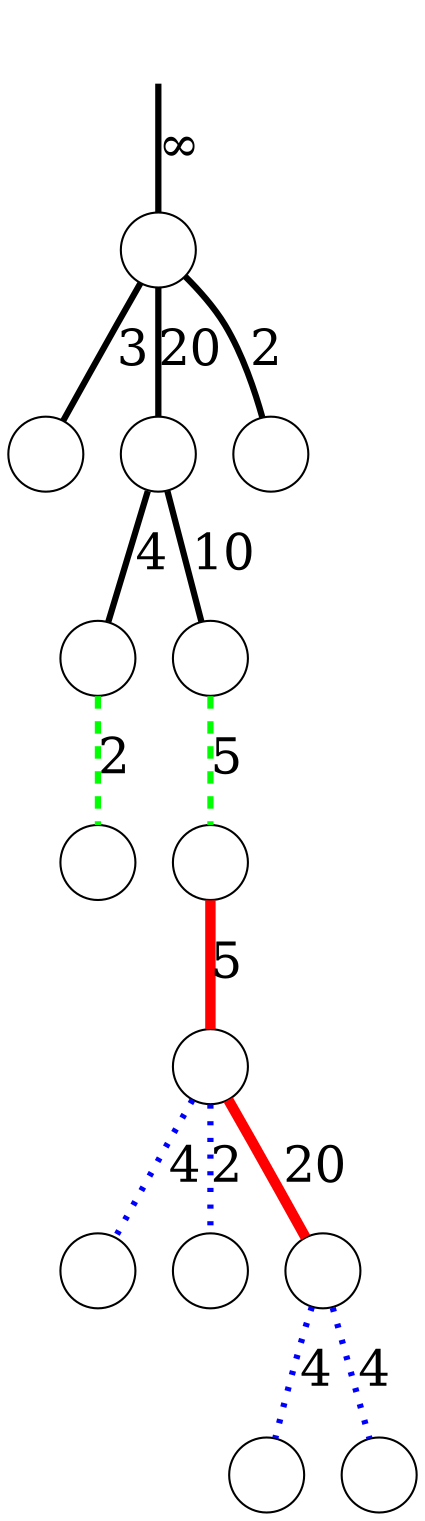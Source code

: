 digraph
{
	node [shape=circle, label=""];
	edge [dir=both, arrowtail=none, arrowhead=none, penwidth=3, fontsize=24];

	r -> n00 [label="&infin;"];
	n00 -> n10 [label=3];
	n00 -> n11 [label=20];
	n00 -> n12 [label=2];
	n11 -> n20 [label=4];
	n11 -> n21 [label=10];
	n20 -> n30 [label=2, color=green, style=dashed];
	n21 -> n31 [label=5, color=green, style=dashed];
	n31 -> n40 [label=5, color=red, penwidth=5];
	n40 -> n50 [label=4, color=blue, style=dotted];
	n40 -> n51 [label=2, color=blue, style=dotted];
	n40 -> n52 [label=20, color=red, penwidth=5];
	n52 -> n60 [label=4, color=blue, style=dotted];
	n52 -> n61 [label=4, color=blue, style=dotted];

	r [style=invisible];
}
